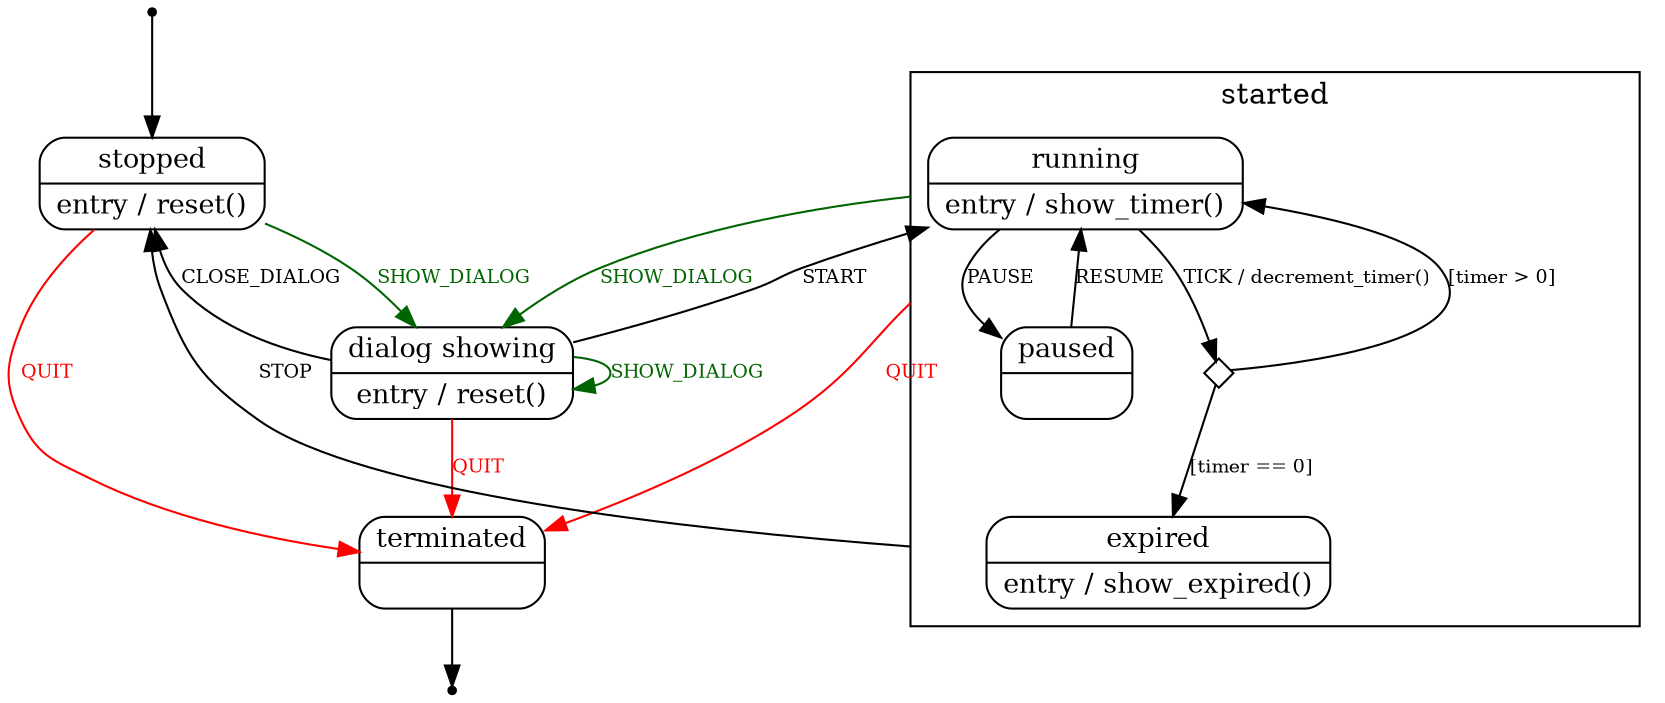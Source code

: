 strict digraph States {
    graph [
        forcelabels=true;
        compound=true;
    ]

    node [
        shape=Mrecord;
        fontsize=13;
        label="{ \N | }";
    ]

    edge [
        fontsize=9;
    ]

    init [
        shape=point
    ]

    stopped [
        label="{ \N | entry / reset() }"
    ]

    dialog [
        label="{ dialog showing | entry / reset() }"
    ]

    subgraph cluster_started {
        label="started";

        running [
            label="{ \N | entry / show_timer() }"
        ]
        paused [
        ]
        expired [
            label="{ \N | entry / show_expired() }"
        ]

        # PAUSE / RESUME
        running    -> paused     [ label=PAUSE ]
        paused     -> running    [ label=RESUME ]

        # psuedostate
        decrement  [
            label=""
            shape=diamond
            fixedsize=true
            height=0.2
            width=0.2
        ]
        running    -> decrement  [ label="TICK / decrement_timer()" ]
        decrement  -> running    [ label="[timer > 0]" ]
        decrement  -> expired    [ label="[timer == 0]" ]
    }

    terminated [
    ]

    exit [
        shape=point
    ]

    init -> stopped

    # SHOW_DIALOG
    { stopped, dialog } -> dialog [
        label=SHOW_DIALOG
        color=darkgreen
        fontcolor=darkgreen
    ]
    running -> dialog [
        label=SHOW_DIALOG;
        color=darkgreen;
        fontcolor=darkgreen;
        ltail=cluster_started;
    ]

    dialog     -> running    [ label=START ]
    dialog     -> stopped    [ label=CLOSE_DIALOG ]

    # STOP
    expired -> stopped [
        label=STOP
        ltail=cluster_started;
    ]

    # QUIT
    { stopped, dialog } -> terminated [
        label=QUIT
        color=red
        fontcolor=red
    ]
    running -> terminated [
        label=QUIT;
        color=red;
        fontcolor=red;
        ltail=cluster_started;
    ]

    terminated -> exit
}
